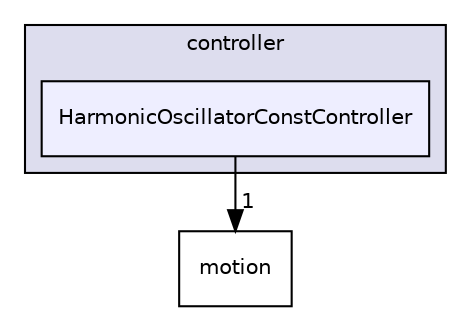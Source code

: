digraph "/root/scrimmage/scrimmage/include/scrimmage/plugins/controller/HarmonicOscillatorConstController" {
  compound=true
  node [ fontsize="10", fontname="Helvetica"];
  edge [ labelfontsize="10", labelfontname="Helvetica"];
  subgraph clusterdir_da9620d34cca5c42773312c818662e06 {
    graph [ bgcolor="#ddddee", pencolor="black", label="controller" fontname="Helvetica", fontsize="10", URL="dir_da9620d34cca5c42773312c818662e06.html"]
  dir_f79b77084d0c92f5c9d062da4c544dc7 [shape=box, label="HarmonicOscillatorConstController", style="filled", fillcolor="#eeeeff", pencolor="black", URL="dir_f79b77084d0c92f5c9d062da4c544dc7.html"];
  }
  dir_225ac9950e75cf8b57b2a00ffecc8137 [shape=box label="motion" URL="dir_225ac9950e75cf8b57b2a00ffecc8137.html"];
  dir_f79b77084d0c92f5c9d062da4c544dc7->dir_225ac9950e75cf8b57b2a00ffecc8137 [headlabel="1", labeldistance=1.5 headhref="dir_000065_000012.html"];
}
